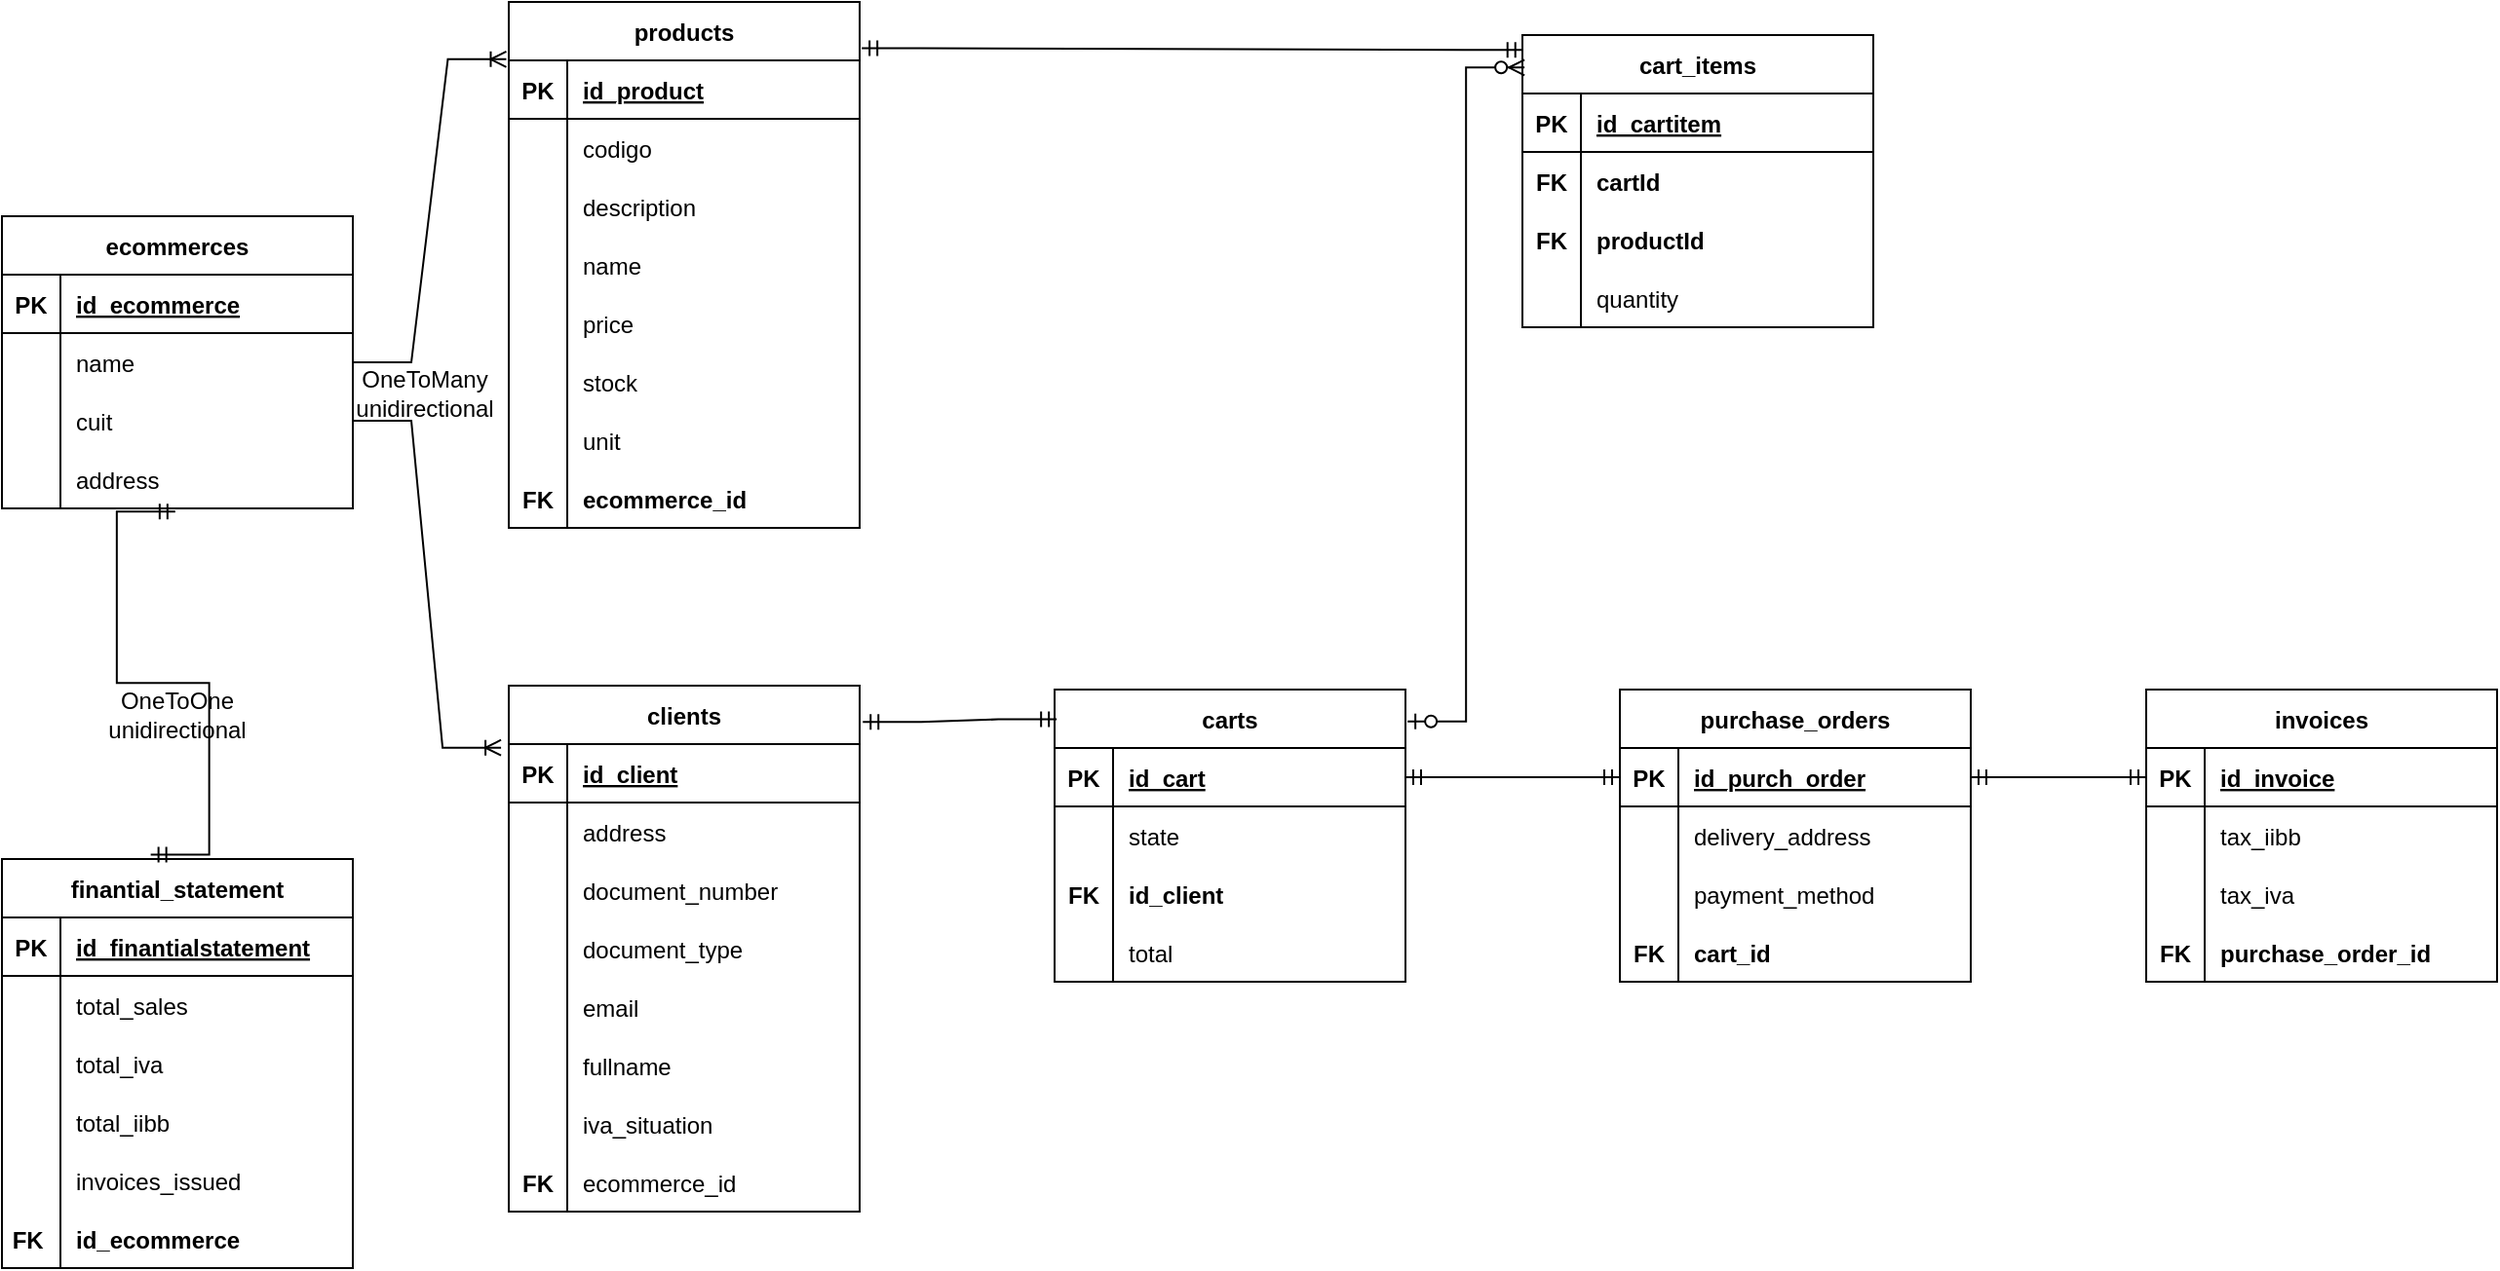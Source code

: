 <mxfile version="20.6.2" type="device"><diagram id="C5RBs43oDa-KdzZeNtuy" name="Page-1"><mxGraphModel dx="1449" dy="741" grid="1" gridSize="10" guides="1" tooltips="1" connect="1" arrows="1" fold="1" page="1" pageScale="1" pageWidth="827" pageHeight="1169" math="0" shadow="0"><root><mxCell id="WIyWlLk6GJQsqaUBKTNV-0"/><mxCell id="WIyWlLk6GJQsqaUBKTNV-1" parent="WIyWlLk6GJQsqaUBKTNV-0"/><mxCell id="dg1LwQKGSQpWpgIX93g--0" value="ecommerces" style="shape=table;startSize=30;container=1;collapsible=1;childLayout=tableLayout;fixedRows=1;rowLines=0;fontStyle=1;align=center;resizeLast=1;" parent="WIyWlLk6GJQsqaUBKTNV-1" vertex="1"><mxGeometry x="10" y="160" width="180" height="150" as="geometry"/></mxCell><mxCell id="dg1LwQKGSQpWpgIX93g--1" value="" style="shape=tableRow;horizontal=0;startSize=0;swimlaneHead=0;swimlaneBody=0;fillColor=none;collapsible=0;dropTarget=0;points=[[0,0.5],[1,0.5]];portConstraint=eastwest;top=0;left=0;right=0;bottom=1;" parent="dg1LwQKGSQpWpgIX93g--0" vertex="1"><mxGeometry y="30" width="180" height="30" as="geometry"/></mxCell><mxCell id="dg1LwQKGSQpWpgIX93g--2" value="PK" style="shape=partialRectangle;connectable=0;fillColor=none;top=0;left=0;bottom=0;right=0;fontStyle=1;overflow=hidden;" parent="dg1LwQKGSQpWpgIX93g--1" vertex="1"><mxGeometry width="30" height="30" as="geometry"><mxRectangle width="30" height="30" as="alternateBounds"/></mxGeometry></mxCell><mxCell id="dg1LwQKGSQpWpgIX93g--3" value="id_ecommerce" style="shape=partialRectangle;connectable=0;fillColor=none;top=0;left=0;bottom=0;right=0;align=left;spacingLeft=6;fontStyle=5;overflow=hidden;" parent="dg1LwQKGSQpWpgIX93g--1" vertex="1"><mxGeometry x="30" width="150" height="30" as="geometry"><mxRectangle width="150" height="30" as="alternateBounds"/></mxGeometry></mxCell><mxCell id="dg1LwQKGSQpWpgIX93g--4" value="" style="shape=tableRow;horizontal=0;startSize=0;swimlaneHead=0;swimlaneBody=0;fillColor=none;collapsible=0;dropTarget=0;points=[[0,0.5],[1,0.5]];portConstraint=eastwest;top=0;left=0;right=0;bottom=0;" parent="dg1LwQKGSQpWpgIX93g--0" vertex="1"><mxGeometry y="60" width="180" height="30" as="geometry"/></mxCell><mxCell id="dg1LwQKGSQpWpgIX93g--5" value="" style="shape=partialRectangle;connectable=0;fillColor=none;top=0;left=0;bottom=0;right=0;editable=1;overflow=hidden;" parent="dg1LwQKGSQpWpgIX93g--4" vertex="1"><mxGeometry width="30" height="30" as="geometry"><mxRectangle width="30" height="30" as="alternateBounds"/></mxGeometry></mxCell><mxCell id="dg1LwQKGSQpWpgIX93g--6" value="name" style="shape=partialRectangle;connectable=0;fillColor=none;top=0;left=0;bottom=0;right=0;align=left;spacingLeft=6;overflow=hidden;" parent="dg1LwQKGSQpWpgIX93g--4" vertex="1"><mxGeometry x="30" width="150" height="30" as="geometry"><mxRectangle width="150" height="30" as="alternateBounds"/></mxGeometry></mxCell><mxCell id="dg1LwQKGSQpWpgIX93g--7" value="" style="shape=tableRow;horizontal=0;startSize=0;swimlaneHead=0;swimlaneBody=0;fillColor=none;collapsible=0;dropTarget=0;points=[[0,0.5],[1,0.5]];portConstraint=eastwest;top=0;left=0;right=0;bottom=0;" parent="dg1LwQKGSQpWpgIX93g--0" vertex="1"><mxGeometry y="90" width="180" height="30" as="geometry"/></mxCell><mxCell id="dg1LwQKGSQpWpgIX93g--8" value="" style="shape=partialRectangle;connectable=0;fillColor=none;top=0;left=0;bottom=0;right=0;editable=1;overflow=hidden;" parent="dg1LwQKGSQpWpgIX93g--7" vertex="1"><mxGeometry width="30" height="30" as="geometry"><mxRectangle width="30" height="30" as="alternateBounds"/></mxGeometry></mxCell><mxCell id="dg1LwQKGSQpWpgIX93g--9" value="cuit" style="shape=partialRectangle;connectable=0;fillColor=none;top=0;left=0;bottom=0;right=0;align=left;spacingLeft=6;overflow=hidden;" parent="dg1LwQKGSQpWpgIX93g--7" vertex="1"><mxGeometry x="30" width="150" height="30" as="geometry"><mxRectangle width="150" height="30" as="alternateBounds"/></mxGeometry></mxCell><mxCell id="dg1LwQKGSQpWpgIX93g--10" value="" style="shape=tableRow;horizontal=0;startSize=0;swimlaneHead=0;swimlaneBody=0;fillColor=none;collapsible=0;dropTarget=0;points=[[0,0.5],[1,0.5]];portConstraint=eastwest;top=0;left=0;right=0;bottom=0;" parent="dg1LwQKGSQpWpgIX93g--0" vertex="1"><mxGeometry y="120" width="180" height="30" as="geometry"/></mxCell><mxCell id="dg1LwQKGSQpWpgIX93g--11" value="" style="shape=partialRectangle;connectable=0;fillColor=none;top=0;left=0;bottom=0;right=0;editable=1;overflow=hidden;" parent="dg1LwQKGSQpWpgIX93g--10" vertex="1"><mxGeometry width="30" height="30" as="geometry"><mxRectangle width="30" height="30" as="alternateBounds"/></mxGeometry></mxCell><mxCell id="dg1LwQKGSQpWpgIX93g--12" value="address" style="shape=partialRectangle;connectable=0;fillColor=none;top=0;left=0;bottom=0;right=0;align=left;spacingLeft=6;overflow=hidden;" parent="dg1LwQKGSQpWpgIX93g--10" vertex="1"><mxGeometry x="30" width="150" height="30" as="geometry"><mxRectangle width="150" height="30" as="alternateBounds"/></mxGeometry></mxCell><mxCell id="dg1LwQKGSQpWpgIX93g--13" value="products" style="shape=table;startSize=30;container=1;collapsible=1;childLayout=tableLayout;fixedRows=1;rowLines=0;fontStyle=1;align=center;resizeLast=1;" parent="WIyWlLk6GJQsqaUBKTNV-1" vertex="1"><mxGeometry x="270" y="50" width="180" height="270" as="geometry"/></mxCell><mxCell id="dg1LwQKGSQpWpgIX93g--14" value="" style="shape=tableRow;horizontal=0;startSize=0;swimlaneHead=0;swimlaneBody=0;fillColor=none;collapsible=0;dropTarget=0;points=[[0,0.5],[1,0.5]];portConstraint=eastwest;top=0;left=0;right=0;bottom=1;" parent="dg1LwQKGSQpWpgIX93g--13" vertex="1"><mxGeometry y="30" width="180" height="30" as="geometry"/></mxCell><mxCell id="dg1LwQKGSQpWpgIX93g--15" value="PK" style="shape=partialRectangle;connectable=0;fillColor=none;top=0;left=0;bottom=0;right=0;fontStyle=1;overflow=hidden;" parent="dg1LwQKGSQpWpgIX93g--14" vertex="1"><mxGeometry width="30" height="30" as="geometry"><mxRectangle width="30" height="30" as="alternateBounds"/></mxGeometry></mxCell><mxCell id="dg1LwQKGSQpWpgIX93g--16" value="id_product" style="shape=partialRectangle;connectable=0;fillColor=none;top=0;left=0;bottom=0;right=0;align=left;spacingLeft=6;fontStyle=5;overflow=hidden;" parent="dg1LwQKGSQpWpgIX93g--14" vertex="1"><mxGeometry x="30" width="150" height="30" as="geometry"><mxRectangle width="150" height="30" as="alternateBounds"/></mxGeometry></mxCell><mxCell id="dg1LwQKGSQpWpgIX93g--17" value="" style="shape=tableRow;horizontal=0;startSize=0;swimlaneHead=0;swimlaneBody=0;fillColor=none;collapsible=0;dropTarget=0;points=[[0,0.5],[1,0.5]];portConstraint=eastwest;top=0;left=0;right=0;bottom=0;" parent="dg1LwQKGSQpWpgIX93g--13" vertex="1"><mxGeometry y="60" width="180" height="30" as="geometry"/></mxCell><mxCell id="dg1LwQKGSQpWpgIX93g--18" value="" style="shape=partialRectangle;connectable=0;fillColor=none;top=0;left=0;bottom=0;right=0;editable=1;overflow=hidden;" parent="dg1LwQKGSQpWpgIX93g--17" vertex="1"><mxGeometry width="30" height="30" as="geometry"><mxRectangle width="30" height="30" as="alternateBounds"/></mxGeometry></mxCell><mxCell id="dg1LwQKGSQpWpgIX93g--19" value="codigo" style="shape=partialRectangle;connectable=0;fillColor=none;top=0;left=0;bottom=0;right=0;align=left;spacingLeft=6;overflow=hidden;" parent="dg1LwQKGSQpWpgIX93g--17" vertex="1"><mxGeometry x="30" width="150" height="30" as="geometry"><mxRectangle width="150" height="30" as="alternateBounds"/></mxGeometry></mxCell><mxCell id="dg1LwQKGSQpWpgIX93g--20" value="" style="shape=tableRow;horizontal=0;startSize=0;swimlaneHead=0;swimlaneBody=0;fillColor=none;collapsible=0;dropTarget=0;points=[[0,0.5],[1,0.5]];portConstraint=eastwest;top=0;left=0;right=0;bottom=0;" parent="dg1LwQKGSQpWpgIX93g--13" vertex="1"><mxGeometry y="90" width="180" height="30" as="geometry"/></mxCell><mxCell id="dg1LwQKGSQpWpgIX93g--21" value="" style="shape=partialRectangle;connectable=0;fillColor=none;top=0;left=0;bottom=0;right=0;editable=1;overflow=hidden;" parent="dg1LwQKGSQpWpgIX93g--20" vertex="1"><mxGeometry width="30" height="30" as="geometry"><mxRectangle width="30" height="30" as="alternateBounds"/></mxGeometry></mxCell><mxCell id="dg1LwQKGSQpWpgIX93g--22" value="description" style="shape=partialRectangle;connectable=0;fillColor=none;top=0;left=0;bottom=0;right=0;align=left;spacingLeft=6;overflow=hidden;" parent="dg1LwQKGSQpWpgIX93g--20" vertex="1"><mxGeometry x="30" width="150" height="30" as="geometry"><mxRectangle width="150" height="30" as="alternateBounds"/></mxGeometry></mxCell><mxCell id="dg1LwQKGSQpWpgIX93g--23" value="" style="shape=tableRow;horizontal=0;startSize=0;swimlaneHead=0;swimlaneBody=0;fillColor=none;collapsible=0;dropTarget=0;points=[[0,0.5],[1,0.5]];portConstraint=eastwest;top=0;left=0;right=0;bottom=0;" parent="dg1LwQKGSQpWpgIX93g--13" vertex="1"><mxGeometry y="120" width="180" height="30" as="geometry"/></mxCell><mxCell id="dg1LwQKGSQpWpgIX93g--24" value="" style="shape=partialRectangle;connectable=0;fillColor=none;top=0;left=0;bottom=0;right=0;editable=1;overflow=hidden;" parent="dg1LwQKGSQpWpgIX93g--23" vertex="1"><mxGeometry width="30" height="30" as="geometry"><mxRectangle width="30" height="30" as="alternateBounds"/></mxGeometry></mxCell><mxCell id="dg1LwQKGSQpWpgIX93g--25" value="name" style="shape=partialRectangle;connectable=0;fillColor=none;top=0;left=0;bottom=0;right=0;align=left;spacingLeft=6;overflow=hidden;" parent="dg1LwQKGSQpWpgIX93g--23" vertex="1"><mxGeometry x="30" width="150" height="30" as="geometry"><mxRectangle width="150" height="30" as="alternateBounds"/></mxGeometry></mxCell><mxCell id="KnSRFt2rl6752zIEKB5E-8" style="shape=tableRow;horizontal=0;startSize=0;swimlaneHead=0;swimlaneBody=0;fillColor=none;collapsible=0;dropTarget=0;points=[[0,0.5],[1,0.5]];portConstraint=eastwest;top=0;left=0;right=0;bottom=0;" parent="dg1LwQKGSQpWpgIX93g--13" vertex="1"><mxGeometry y="150" width="180" height="30" as="geometry"/></mxCell><mxCell id="KnSRFt2rl6752zIEKB5E-9" style="shape=partialRectangle;connectable=0;fillColor=none;top=0;left=0;bottom=0;right=0;editable=1;overflow=hidden;" parent="KnSRFt2rl6752zIEKB5E-8" vertex="1"><mxGeometry width="30" height="30" as="geometry"><mxRectangle width="30" height="30" as="alternateBounds"/></mxGeometry></mxCell><mxCell id="KnSRFt2rl6752zIEKB5E-10" value="price" style="shape=partialRectangle;connectable=0;fillColor=none;top=0;left=0;bottom=0;right=0;align=left;spacingLeft=6;overflow=hidden;" parent="KnSRFt2rl6752zIEKB5E-8" vertex="1"><mxGeometry x="30" width="150" height="30" as="geometry"><mxRectangle width="150" height="30" as="alternateBounds"/></mxGeometry></mxCell><mxCell id="KnSRFt2rl6752zIEKB5E-5" style="shape=tableRow;horizontal=0;startSize=0;swimlaneHead=0;swimlaneBody=0;fillColor=none;collapsible=0;dropTarget=0;points=[[0,0.5],[1,0.5]];portConstraint=eastwest;top=0;left=0;right=0;bottom=0;" parent="dg1LwQKGSQpWpgIX93g--13" vertex="1"><mxGeometry y="180" width="180" height="30" as="geometry"/></mxCell><mxCell id="KnSRFt2rl6752zIEKB5E-6" style="shape=partialRectangle;connectable=0;fillColor=none;top=0;left=0;bottom=0;right=0;editable=1;overflow=hidden;" parent="KnSRFt2rl6752zIEKB5E-5" vertex="1"><mxGeometry width="30" height="30" as="geometry"><mxRectangle width="30" height="30" as="alternateBounds"/></mxGeometry></mxCell><mxCell id="KnSRFt2rl6752zIEKB5E-7" value="stock" style="shape=partialRectangle;connectable=0;fillColor=none;top=0;left=0;bottom=0;right=0;align=left;spacingLeft=6;overflow=hidden;" parent="KnSRFt2rl6752zIEKB5E-5" vertex="1"><mxGeometry x="30" width="150" height="30" as="geometry"><mxRectangle width="150" height="30" as="alternateBounds"/></mxGeometry></mxCell><mxCell id="KnSRFt2rl6752zIEKB5E-2" style="shape=tableRow;horizontal=0;startSize=0;swimlaneHead=0;swimlaneBody=0;fillColor=none;collapsible=0;dropTarget=0;points=[[0,0.5],[1,0.5]];portConstraint=eastwest;top=0;left=0;right=0;bottom=0;" parent="dg1LwQKGSQpWpgIX93g--13" vertex="1"><mxGeometry y="210" width="180" height="30" as="geometry"/></mxCell><mxCell id="KnSRFt2rl6752zIEKB5E-3" style="shape=partialRectangle;connectable=0;fillColor=none;top=0;left=0;bottom=0;right=0;editable=1;overflow=hidden;" parent="KnSRFt2rl6752zIEKB5E-2" vertex="1"><mxGeometry width="30" height="30" as="geometry"><mxRectangle width="30" height="30" as="alternateBounds"/></mxGeometry></mxCell><mxCell id="KnSRFt2rl6752zIEKB5E-4" value="unit" style="shape=partialRectangle;connectable=0;fillColor=none;top=0;left=0;bottom=0;right=0;align=left;spacingLeft=6;overflow=hidden;" parent="KnSRFt2rl6752zIEKB5E-2" vertex="1"><mxGeometry x="30" width="150" height="30" as="geometry"><mxRectangle width="150" height="30" as="alternateBounds"/></mxGeometry></mxCell><mxCell id="KnSRFt2rl6752zIEKB5E-24" style="shape=tableRow;horizontal=0;startSize=0;swimlaneHead=0;swimlaneBody=0;fillColor=none;collapsible=0;dropTarget=0;points=[[0,0.5],[1,0.5]];portConstraint=eastwest;top=0;left=0;right=0;bottom=0;" parent="dg1LwQKGSQpWpgIX93g--13" vertex="1"><mxGeometry y="240" width="180" height="30" as="geometry"/></mxCell><mxCell id="KnSRFt2rl6752zIEKB5E-25" value="FK" style="shape=partialRectangle;connectable=0;fillColor=none;top=0;left=0;bottom=0;right=0;editable=1;overflow=hidden;fontStyle=1" parent="KnSRFt2rl6752zIEKB5E-24" vertex="1"><mxGeometry width="30" height="30" as="geometry"><mxRectangle width="30" height="30" as="alternateBounds"/></mxGeometry></mxCell><mxCell id="KnSRFt2rl6752zIEKB5E-26" value="ecommerce_id" style="shape=partialRectangle;connectable=0;fillColor=none;top=0;left=0;bottom=0;right=0;align=left;spacingLeft=6;overflow=hidden;fontStyle=1" parent="KnSRFt2rl6752zIEKB5E-24" vertex="1"><mxGeometry x="30" width="150" height="30" as="geometry"><mxRectangle width="150" height="30" as="alternateBounds"/></mxGeometry></mxCell><mxCell id="dg1LwQKGSQpWpgIX93g--43" value="clients" style="shape=table;startSize=30;container=1;collapsible=1;childLayout=tableLayout;fixedRows=1;rowLines=0;fontStyle=1;align=center;resizeLast=1;" parent="WIyWlLk6GJQsqaUBKTNV-1" vertex="1"><mxGeometry x="270" y="401" width="180" height="270" as="geometry"/></mxCell><mxCell id="dg1LwQKGSQpWpgIX93g--44" value="" style="shape=tableRow;horizontal=0;startSize=0;swimlaneHead=0;swimlaneBody=0;fillColor=none;collapsible=0;dropTarget=0;points=[[0,0.5],[1,0.5]];portConstraint=eastwest;top=0;left=0;right=0;bottom=1;" parent="dg1LwQKGSQpWpgIX93g--43" vertex="1"><mxGeometry y="30" width="180" height="30" as="geometry"/></mxCell><mxCell id="dg1LwQKGSQpWpgIX93g--45" value="PK" style="shape=partialRectangle;connectable=0;fillColor=none;top=0;left=0;bottom=0;right=0;fontStyle=1;overflow=hidden;" parent="dg1LwQKGSQpWpgIX93g--44" vertex="1"><mxGeometry width="30" height="30" as="geometry"><mxRectangle width="30" height="30" as="alternateBounds"/></mxGeometry></mxCell><mxCell id="dg1LwQKGSQpWpgIX93g--46" value="id_client" style="shape=partialRectangle;connectable=0;fillColor=none;top=0;left=0;bottom=0;right=0;align=left;spacingLeft=6;fontStyle=5;overflow=hidden;" parent="dg1LwQKGSQpWpgIX93g--44" vertex="1"><mxGeometry x="30" width="150" height="30" as="geometry"><mxRectangle width="150" height="30" as="alternateBounds"/></mxGeometry></mxCell><mxCell id="dg1LwQKGSQpWpgIX93g--47" value="" style="shape=tableRow;horizontal=0;startSize=0;swimlaneHead=0;swimlaneBody=0;fillColor=none;collapsible=0;dropTarget=0;points=[[0,0.5],[1,0.5]];portConstraint=eastwest;top=0;left=0;right=0;bottom=0;" parent="dg1LwQKGSQpWpgIX93g--43" vertex="1"><mxGeometry y="60" width="180" height="30" as="geometry"/></mxCell><mxCell id="dg1LwQKGSQpWpgIX93g--48" value="" style="shape=partialRectangle;connectable=0;fillColor=none;top=0;left=0;bottom=0;right=0;editable=1;overflow=hidden;" parent="dg1LwQKGSQpWpgIX93g--47" vertex="1"><mxGeometry width="30" height="30" as="geometry"><mxRectangle width="30" height="30" as="alternateBounds"/></mxGeometry></mxCell><mxCell id="dg1LwQKGSQpWpgIX93g--49" value="address" style="shape=partialRectangle;connectable=0;fillColor=none;top=0;left=0;bottom=0;right=0;align=left;spacingLeft=6;overflow=hidden;" parent="dg1LwQKGSQpWpgIX93g--47" vertex="1"><mxGeometry x="30" width="150" height="30" as="geometry"><mxRectangle width="150" height="30" as="alternateBounds"/></mxGeometry></mxCell><mxCell id="dg1LwQKGSQpWpgIX93g--50" value="" style="shape=tableRow;horizontal=0;startSize=0;swimlaneHead=0;swimlaneBody=0;fillColor=none;collapsible=0;dropTarget=0;points=[[0,0.5],[1,0.5]];portConstraint=eastwest;top=0;left=0;right=0;bottom=0;" parent="dg1LwQKGSQpWpgIX93g--43" vertex="1"><mxGeometry y="90" width="180" height="30" as="geometry"/></mxCell><mxCell id="dg1LwQKGSQpWpgIX93g--51" value="" style="shape=partialRectangle;connectable=0;fillColor=none;top=0;left=0;bottom=0;right=0;editable=1;overflow=hidden;" parent="dg1LwQKGSQpWpgIX93g--50" vertex="1"><mxGeometry width="30" height="30" as="geometry"><mxRectangle width="30" height="30" as="alternateBounds"/></mxGeometry></mxCell><mxCell id="dg1LwQKGSQpWpgIX93g--52" value="document_number" style="shape=partialRectangle;connectable=0;fillColor=none;top=0;left=0;bottom=0;right=0;align=left;spacingLeft=6;overflow=hidden;" parent="dg1LwQKGSQpWpgIX93g--50" vertex="1"><mxGeometry x="30" width="150" height="30" as="geometry"><mxRectangle width="150" height="30" as="alternateBounds"/></mxGeometry></mxCell><mxCell id="dg1LwQKGSQpWpgIX93g--53" value="" style="shape=tableRow;horizontal=0;startSize=0;swimlaneHead=0;swimlaneBody=0;fillColor=none;collapsible=0;dropTarget=0;points=[[0,0.5],[1,0.5]];portConstraint=eastwest;top=0;left=0;right=0;bottom=0;" parent="dg1LwQKGSQpWpgIX93g--43" vertex="1"><mxGeometry y="120" width="180" height="30" as="geometry"/></mxCell><mxCell id="dg1LwQKGSQpWpgIX93g--54" value="" style="shape=partialRectangle;connectable=0;fillColor=none;top=0;left=0;bottom=0;right=0;editable=1;overflow=hidden;" parent="dg1LwQKGSQpWpgIX93g--53" vertex="1"><mxGeometry width="30" height="30" as="geometry"><mxRectangle width="30" height="30" as="alternateBounds"/></mxGeometry></mxCell><mxCell id="dg1LwQKGSQpWpgIX93g--55" value="document_type" style="shape=partialRectangle;connectable=0;fillColor=none;top=0;left=0;bottom=0;right=0;align=left;spacingLeft=6;overflow=hidden;" parent="dg1LwQKGSQpWpgIX93g--53" vertex="1"><mxGeometry x="30" width="150" height="30" as="geometry"><mxRectangle width="150" height="30" as="alternateBounds"/></mxGeometry></mxCell><mxCell id="KnSRFt2rl6752zIEKB5E-17" style="shape=tableRow;horizontal=0;startSize=0;swimlaneHead=0;swimlaneBody=0;fillColor=none;collapsible=0;dropTarget=0;points=[[0,0.5],[1,0.5]];portConstraint=eastwest;top=0;left=0;right=0;bottom=0;" parent="dg1LwQKGSQpWpgIX93g--43" vertex="1"><mxGeometry y="150" width="180" height="30" as="geometry"/></mxCell><mxCell id="KnSRFt2rl6752zIEKB5E-18" style="shape=partialRectangle;connectable=0;fillColor=none;top=0;left=0;bottom=0;right=0;editable=1;overflow=hidden;" parent="KnSRFt2rl6752zIEKB5E-17" vertex="1"><mxGeometry width="30" height="30" as="geometry"><mxRectangle width="30" height="30" as="alternateBounds"/></mxGeometry></mxCell><mxCell id="KnSRFt2rl6752zIEKB5E-19" value="email" style="shape=partialRectangle;connectable=0;fillColor=none;top=0;left=0;bottom=0;right=0;align=left;spacingLeft=6;overflow=hidden;" parent="KnSRFt2rl6752zIEKB5E-17" vertex="1"><mxGeometry x="30" width="150" height="30" as="geometry"><mxRectangle width="150" height="30" as="alternateBounds"/></mxGeometry></mxCell><mxCell id="KnSRFt2rl6752zIEKB5E-14" style="shape=tableRow;horizontal=0;startSize=0;swimlaneHead=0;swimlaneBody=0;fillColor=none;collapsible=0;dropTarget=0;points=[[0,0.5],[1,0.5]];portConstraint=eastwest;top=0;left=0;right=0;bottom=0;" parent="dg1LwQKGSQpWpgIX93g--43" vertex="1"><mxGeometry y="180" width="180" height="30" as="geometry"/></mxCell><mxCell id="KnSRFt2rl6752zIEKB5E-15" style="shape=partialRectangle;connectable=0;fillColor=none;top=0;left=0;bottom=0;right=0;editable=1;overflow=hidden;" parent="KnSRFt2rl6752zIEKB5E-14" vertex="1"><mxGeometry width="30" height="30" as="geometry"><mxRectangle width="30" height="30" as="alternateBounds"/></mxGeometry></mxCell><mxCell id="KnSRFt2rl6752zIEKB5E-16" value="fullname" style="shape=partialRectangle;connectable=0;fillColor=none;top=0;left=0;bottom=0;right=0;align=left;spacingLeft=6;overflow=hidden;" parent="KnSRFt2rl6752zIEKB5E-14" vertex="1"><mxGeometry x="30" width="150" height="30" as="geometry"><mxRectangle width="150" height="30" as="alternateBounds"/></mxGeometry></mxCell><mxCell id="KnSRFt2rl6752zIEKB5E-11" style="shape=tableRow;horizontal=0;startSize=0;swimlaneHead=0;swimlaneBody=0;fillColor=none;collapsible=0;dropTarget=0;points=[[0,0.5],[1,0.5]];portConstraint=eastwest;top=0;left=0;right=0;bottom=0;" parent="dg1LwQKGSQpWpgIX93g--43" vertex="1"><mxGeometry y="210" width="180" height="30" as="geometry"/></mxCell><mxCell id="KnSRFt2rl6752zIEKB5E-12" style="shape=partialRectangle;connectable=0;fillColor=none;top=0;left=0;bottom=0;right=0;editable=1;overflow=hidden;" parent="KnSRFt2rl6752zIEKB5E-11" vertex="1"><mxGeometry width="30" height="30" as="geometry"><mxRectangle width="30" height="30" as="alternateBounds"/></mxGeometry></mxCell><mxCell id="KnSRFt2rl6752zIEKB5E-13" value="iva_situation" style="shape=partialRectangle;connectable=0;fillColor=none;top=0;left=0;bottom=0;right=0;align=left;spacingLeft=6;overflow=hidden;" parent="KnSRFt2rl6752zIEKB5E-11" vertex="1"><mxGeometry x="30" width="150" height="30" as="geometry"><mxRectangle width="150" height="30" as="alternateBounds"/></mxGeometry></mxCell><mxCell id="KnSRFt2rl6752zIEKB5E-27" style="shape=tableRow;horizontal=0;startSize=0;swimlaneHead=0;swimlaneBody=0;fillColor=none;collapsible=0;dropTarget=0;points=[[0,0.5],[1,0.5]];portConstraint=eastwest;top=0;left=0;right=0;bottom=0;" parent="dg1LwQKGSQpWpgIX93g--43" vertex="1"><mxGeometry y="240" width="180" height="30" as="geometry"/></mxCell><mxCell id="KnSRFt2rl6752zIEKB5E-28" value="FK" style="shape=partialRectangle;connectable=0;fillColor=none;top=0;left=0;bottom=0;right=0;editable=1;overflow=hidden;fontStyle=1" parent="KnSRFt2rl6752zIEKB5E-27" vertex="1"><mxGeometry width="30" height="30" as="geometry"><mxRectangle width="30" height="30" as="alternateBounds"/></mxGeometry></mxCell><mxCell id="KnSRFt2rl6752zIEKB5E-29" value="ecommerce_id" style="shape=partialRectangle;connectable=0;fillColor=none;top=0;left=0;bottom=0;right=0;align=left;spacingLeft=6;overflow=hidden;" parent="KnSRFt2rl6752zIEKB5E-27" vertex="1"><mxGeometry x="30" width="150" height="30" as="geometry"><mxRectangle width="150" height="30" as="alternateBounds"/></mxGeometry></mxCell><mxCell id="dg1LwQKGSQpWpgIX93g--70" value="" style="edgeStyle=entityRelationEdgeStyle;fontSize=12;html=1;endArrow=ERoneToMany;rounded=0;exitX=1;exitY=0.5;exitDx=0;exitDy=0;entryX=-0.007;entryY=0.109;entryDx=0;entryDy=0;entryPerimeter=0;" parent="WIyWlLk6GJQsqaUBKTNV-1" source="dg1LwQKGSQpWpgIX93g--4" target="dg1LwQKGSQpWpgIX93g--13" edge="1"><mxGeometry width="100" height="100" relative="1" as="geometry"><mxPoint x="260" y="410" as="sourcePoint"/><mxPoint x="360" y="310" as="targetPoint"/></mxGeometry></mxCell><mxCell id="dg1LwQKGSQpWpgIX93g--71" value="" style="edgeStyle=entityRelationEdgeStyle;fontSize=12;html=1;endArrow=ERoneToMany;rounded=0;exitX=1;exitY=0.5;exitDx=0;exitDy=0;entryX=-0.022;entryY=0.118;entryDx=0;entryDy=0;entryPerimeter=0;" parent="WIyWlLk6GJQsqaUBKTNV-1" source="dg1LwQKGSQpWpgIX93g--7" target="dg1LwQKGSQpWpgIX93g--43" edge="1"><mxGeometry width="100" height="100" relative="1" as="geometry"><mxPoint x="260" y="410" as="sourcePoint"/><mxPoint x="360" y="310" as="targetPoint"/></mxGeometry></mxCell><mxCell id="dg1LwQKGSQpWpgIX93g--111" style="rounded=0;orthogonalLoop=1;jettySize=auto;html=1;exitX=0.5;exitY=0;exitDx=0;exitDy=0;entryX=0.494;entryY=1.033;entryDx=0;entryDy=0;entryPerimeter=0;strokeColor=default;" parent="WIyWlLk6GJQsqaUBKTNV-1" source="dg1LwQKGSQpWpgIX93g--89" edge="1"><mxGeometry relative="1" as="geometry"/></mxCell><mxCell id="dg1LwQKGSQpWpgIX93g--89" value="finantial_statement" style="shape=table;startSize=30;container=1;collapsible=1;childLayout=tableLayout;fixedRows=1;rowLines=0;fontStyle=1;align=center;resizeLast=1;" parent="WIyWlLk6GJQsqaUBKTNV-1" vertex="1"><mxGeometry x="10" y="490" width="180" height="210" as="geometry"/></mxCell><mxCell id="dg1LwQKGSQpWpgIX93g--90" value="" style="shape=tableRow;horizontal=0;startSize=0;swimlaneHead=0;swimlaneBody=0;fillColor=none;collapsible=0;dropTarget=0;points=[[0,0.5],[1,0.5]];portConstraint=eastwest;top=0;left=0;right=0;bottom=1;" parent="dg1LwQKGSQpWpgIX93g--89" vertex="1"><mxGeometry y="30" width="180" height="30" as="geometry"/></mxCell><mxCell id="dg1LwQKGSQpWpgIX93g--91" value="PK" style="shape=partialRectangle;connectable=0;fillColor=none;top=0;left=0;bottom=0;right=0;fontStyle=1;overflow=hidden;" parent="dg1LwQKGSQpWpgIX93g--90" vertex="1"><mxGeometry width="30" height="30" as="geometry"><mxRectangle width="30" height="30" as="alternateBounds"/></mxGeometry></mxCell><mxCell id="dg1LwQKGSQpWpgIX93g--92" value="id_finantialstatement" style="shape=partialRectangle;connectable=0;fillColor=none;top=0;left=0;bottom=0;right=0;align=left;spacingLeft=6;fontStyle=5;overflow=hidden;" parent="dg1LwQKGSQpWpgIX93g--90" vertex="1"><mxGeometry x="30" width="150" height="30" as="geometry"><mxRectangle width="150" height="30" as="alternateBounds"/></mxGeometry></mxCell><mxCell id="dg1LwQKGSQpWpgIX93g--93" value="" style="shape=tableRow;horizontal=0;startSize=0;swimlaneHead=0;swimlaneBody=0;fillColor=none;collapsible=0;dropTarget=0;points=[[0,0.5],[1,0.5]];portConstraint=eastwest;top=0;left=0;right=0;bottom=0;" parent="dg1LwQKGSQpWpgIX93g--89" vertex="1"><mxGeometry y="60" width="180" height="30" as="geometry"/></mxCell><mxCell id="dg1LwQKGSQpWpgIX93g--94" value="" style="shape=partialRectangle;connectable=0;fillColor=none;top=0;left=0;bottom=0;right=0;editable=1;overflow=hidden;" parent="dg1LwQKGSQpWpgIX93g--93" vertex="1"><mxGeometry width="30" height="30" as="geometry"><mxRectangle width="30" height="30" as="alternateBounds"/></mxGeometry></mxCell><mxCell id="dg1LwQKGSQpWpgIX93g--95" value="total_sales" style="shape=partialRectangle;connectable=0;fillColor=none;top=0;left=0;bottom=0;right=0;align=left;spacingLeft=6;overflow=hidden;" parent="dg1LwQKGSQpWpgIX93g--93" vertex="1"><mxGeometry x="30" width="150" height="30" as="geometry"><mxRectangle width="150" height="30" as="alternateBounds"/></mxGeometry></mxCell><mxCell id="dg1LwQKGSQpWpgIX93g--96" value="" style="shape=tableRow;horizontal=0;startSize=0;swimlaneHead=0;swimlaneBody=0;fillColor=none;collapsible=0;dropTarget=0;points=[[0,0.5],[1,0.5]];portConstraint=eastwest;top=0;left=0;right=0;bottom=0;" parent="dg1LwQKGSQpWpgIX93g--89" vertex="1"><mxGeometry y="90" width="180" height="30" as="geometry"/></mxCell><mxCell id="dg1LwQKGSQpWpgIX93g--97" value="" style="shape=partialRectangle;connectable=0;fillColor=none;top=0;left=0;bottom=0;right=0;editable=1;overflow=hidden;" parent="dg1LwQKGSQpWpgIX93g--96" vertex="1"><mxGeometry width="30" height="30" as="geometry"><mxRectangle width="30" height="30" as="alternateBounds"/></mxGeometry></mxCell><mxCell id="dg1LwQKGSQpWpgIX93g--98" value="total_iva" style="shape=partialRectangle;connectable=0;fillColor=none;top=0;left=0;bottom=0;right=0;align=left;spacingLeft=6;overflow=hidden;" parent="dg1LwQKGSQpWpgIX93g--96" vertex="1"><mxGeometry x="30" width="150" height="30" as="geometry"><mxRectangle width="150" height="30" as="alternateBounds"/></mxGeometry></mxCell><mxCell id="dg1LwQKGSQpWpgIX93g--99" value="" style="shape=tableRow;horizontal=0;startSize=0;swimlaneHead=0;swimlaneBody=0;fillColor=none;collapsible=0;dropTarget=0;points=[[0,0.5],[1,0.5]];portConstraint=eastwest;top=0;left=0;right=0;bottom=0;" parent="dg1LwQKGSQpWpgIX93g--89" vertex="1"><mxGeometry y="120" width="180" height="30" as="geometry"/></mxCell><mxCell id="dg1LwQKGSQpWpgIX93g--100" value="" style="shape=partialRectangle;connectable=0;fillColor=none;top=0;left=0;bottom=0;right=0;editable=1;overflow=hidden;" parent="dg1LwQKGSQpWpgIX93g--99" vertex="1"><mxGeometry width="30" height="30" as="geometry"><mxRectangle width="30" height="30" as="alternateBounds"/></mxGeometry></mxCell><mxCell id="dg1LwQKGSQpWpgIX93g--101" value="total_iibb" style="shape=partialRectangle;connectable=0;fillColor=none;top=0;left=0;bottom=0;right=0;align=left;spacingLeft=6;overflow=hidden;" parent="dg1LwQKGSQpWpgIX93g--99" vertex="1"><mxGeometry x="30" width="150" height="30" as="geometry"><mxRectangle width="150" height="30" as="alternateBounds"/></mxGeometry></mxCell><mxCell id="dg1LwQKGSQpWpgIX93g--106" style="shape=tableRow;horizontal=0;startSize=0;swimlaneHead=0;swimlaneBody=0;fillColor=none;collapsible=0;dropTarget=0;points=[[0,0.5],[1,0.5]];portConstraint=eastwest;top=0;left=0;right=0;bottom=0;" parent="dg1LwQKGSQpWpgIX93g--89" vertex="1"><mxGeometry y="150" width="180" height="30" as="geometry"/></mxCell><mxCell id="dg1LwQKGSQpWpgIX93g--107" style="shape=partialRectangle;connectable=0;fillColor=none;top=0;left=0;bottom=0;right=0;editable=1;overflow=hidden;" parent="dg1LwQKGSQpWpgIX93g--106" vertex="1"><mxGeometry width="30" height="30" as="geometry"><mxRectangle width="30" height="30" as="alternateBounds"/></mxGeometry></mxCell><mxCell id="dg1LwQKGSQpWpgIX93g--108" value="invoices_issued" style="shape=partialRectangle;connectable=0;fillColor=none;top=0;left=0;bottom=0;right=0;align=left;spacingLeft=6;overflow=hidden;" parent="dg1LwQKGSQpWpgIX93g--106" vertex="1"><mxGeometry x="30" width="150" height="30" as="geometry"><mxRectangle width="150" height="30" as="alternateBounds"/></mxGeometry></mxCell><mxCell id="dg1LwQKGSQpWpgIX93g--103" style="shape=tableRow;horizontal=0;startSize=0;swimlaneHead=0;swimlaneBody=0;fillColor=none;collapsible=0;dropTarget=0;points=[[0,0.5],[1,0.5]];portConstraint=eastwest;top=0;left=0;right=0;bottom=0;" parent="dg1LwQKGSQpWpgIX93g--89" vertex="1"><mxGeometry y="180" width="180" height="30" as="geometry"/></mxCell><mxCell id="dg1LwQKGSQpWpgIX93g--104" value="FK " style="shape=partialRectangle;connectable=0;fillColor=none;top=0;left=0;bottom=0;right=0;editable=1;overflow=hidden;fontStyle=1" parent="dg1LwQKGSQpWpgIX93g--103" vertex="1"><mxGeometry width="30" height="30" as="geometry"><mxRectangle width="30" height="30" as="alternateBounds"/></mxGeometry></mxCell><mxCell id="dg1LwQKGSQpWpgIX93g--105" value="id_ecommerce" style="shape=partialRectangle;connectable=0;fillColor=none;top=0;left=0;bottom=0;right=0;align=left;spacingLeft=6;overflow=hidden;fontStyle=1" parent="dg1LwQKGSQpWpgIX93g--103" vertex="1"><mxGeometry x="30" width="150" height="30" as="geometry"><mxRectangle width="150" height="30" as="alternateBounds"/></mxGeometry></mxCell><mxCell id="dg1LwQKGSQpWpgIX93g--133" value="carts" style="shape=table;startSize=30;container=1;collapsible=1;childLayout=tableLayout;fixedRows=1;rowLines=0;fontStyle=1;align=center;resizeLast=1;" parent="WIyWlLk6GJQsqaUBKTNV-1" vertex="1"><mxGeometry x="550" y="403" width="180" height="150" as="geometry"/></mxCell><mxCell id="dg1LwQKGSQpWpgIX93g--134" value="" style="shape=tableRow;horizontal=0;startSize=0;swimlaneHead=0;swimlaneBody=0;fillColor=none;collapsible=0;dropTarget=0;points=[[0,0.5],[1,0.5]];portConstraint=eastwest;top=0;left=0;right=0;bottom=1;" parent="dg1LwQKGSQpWpgIX93g--133" vertex="1"><mxGeometry y="30" width="180" height="30" as="geometry"/></mxCell><mxCell id="dg1LwQKGSQpWpgIX93g--135" value="PK" style="shape=partialRectangle;connectable=0;fillColor=none;top=0;left=0;bottom=0;right=0;fontStyle=1;overflow=hidden;" parent="dg1LwQKGSQpWpgIX93g--134" vertex="1"><mxGeometry width="30" height="30" as="geometry"><mxRectangle width="30" height="30" as="alternateBounds"/></mxGeometry></mxCell><mxCell id="dg1LwQKGSQpWpgIX93g--136" value="id_cart" style="shape=partialRectangle;connectable=0;fillColor=none;top=0;left=0;bottom=0;right=0;align=left;spacingLeft=6;fontStyle=5;overflow=hidden;" parent="dg1LwQKGSQpWpgIX93g--134" vertex="1"><mxGeometry x="30" width="150" height="30" as="geometry"><mxRectangle width="150" height="30" as="alternateBounds"/></mxGeometry></mxCell><mxCell id="dg1LwQKGSQpWpgIX93g--137" value="" style="shape=tableRow;horizontal=0;startSize=0;swimlaneHead=0;swimlaneBody=0;fillColor=none;collapsible=0;dropTarget=0;points=[[0,0.5],[1,0.5]];portConstraint=eastwest;top=0;left=0;right=0;bottom=0;" parent="dg1LwQKGSQpWpgIX93g--133" vertex="1"><mxGeometry y="60" width="180" height="30" as="geometry"/></mxCell><mxCell id="dg1LwQKGSQpWpgIX93g--138" value="" style="shape=partialRectangle;connectable=0;fillColor=none;top=0;left=0;bottom=0;right=0;editable=1;overflow=hidden;" parent="dg1LwQKGSQpWpgIX93g--137" vertex="1"><mxGeometry width="30" height="30" as="geometry"><mxRectangle width="30" height="30" as="alternateBounds"/></mxGeometry></mxCell><mxCell id="dg1LwQKGSQpWpgIX93g--139" value="state" style="shape=partialRectangle;connectable=0;fillColor=none;top=0;left=0;bottom=0;right=0;align=left;spacingLeft=6;overflow=hidden;" parent="dg1LwQKGSQpWpgIX93g--137" vertex="1"><mxGeometry x="30" width="150" height="30" as="geometry"><mxRectangle width="150" height="30" as="alternateBounds"/></mxGeometry></mxCell><mxCell id="dg1LwQKGSQpWpgIX93g--140" value="" style="shape=tableRow;horizontal=0;startSize=0;swimlaneHead=0;swimlaneBody=0;fillColor=none;collapsible=0;dropTarget=0;points=[[0,0.5],[1,0.5]];portConstraint=eastwest;top=0;left=0;right=0;bottom=0;" parent="dg1LwQKGSQpWpgIX93g--133" vertex="1"><mxGeometry y="90" width="180" height="30" as="geometry"/></mxCell><mxCell id="dg1LwQKGSQpWpgIX93g--141" value="FK" style="shape=partialRectangle;connectable=0;fillColor=none;top=0;left=0;bottom=0;right=0;editable=1;overflow=hidden;fontStyle=1" parent="dg1LwQKGSQpWpgIX93g--140" vertex="1"><mxGeometry width="30" height="30" as="geometry"><mxRectangle width="30" height="30" as="alternateBounds"/></mxGeometry></mxCell><mxCell id="dg1LwQKGSQpWpgIX93g--142" value="id_client" style="shape=partialRectangle;connectable=0;fillColor=none;top=0;left=0;bottom=0;right=0;align=left;spacingLeft=6;overflow=hidden;fontStyle=1" parent="dg1LwQKGSQpWpgIX93g--140" vertex="1"><mxGeometry x="30" width="150" height="30" as="geometry"><mxRectangle width="150" height="30" as="alternateBounds"/></mxGeometry></mxCell><mxCell id="dg1LwQKGSQpWpgIX93g--143" value="" style="shape=tableRow;horizontal=0;startSize=0;swimlaneHead=0;swimlaneBody=0;fillColor=none;collapsible=0;dropTarget=0;points=[[0,0.5],[1,0.5]];portConstraint=eastwest;top=0;left=0;right=0;bottom=0;" parent="dg1LwQKGSQpWpgIX93g--133" vertex="1"><mxGeometry y="120" width="180" height="30" as="geometry"/></mxCell><mxCell id="dg1LwQKGSQpWpgIX93g--144" value="" style="shape=partialRectangle;connectable=0;fillColor=none;top=0;left=0;bottom=0;right=0;editable=1;overflow=hidden;" parent="dg1LwQKGSQpWpgIX93g--143" vertex="1"><mxGeometry width="30" height="30" as="geometry"><mxRectangle width="30" height="30" as="alternateBounds"/></mxGeometry></mxCell><mxCell id="dg1LwQKGSQpWpgIX93g--145" value="total" style="shape=partialRectangle;connectable=0;fillColor=none;top=0;left=0;bottom=0;right=0;align=left;spacingLeft=6;overflow=hidden;" parent="dg1LwQKGSQpWpgIX93g--143" vertex="1"><mxGeometry x="30" width="150" height="30" as="geometry"><mxRectangle width="150" height="30" as="alternateBounds"/></mxGeometry></mxCell><mxCell id="dg1LwQKGSQpWpgIX93g--146" value="cart_items" style="shape=table;startSize=30;container=1;collapsible=1;childLayout=tableLayout;fixedRows=1;rowLines=0;fontStyle=1;align=center;resizeLast=1;" parent="WIyWlLk6GJQsqaUBKTNV-1" vertex="1"><mxGeometry x="790" y="67" width="180" height="150" as="geometry"/></mxCell><mxCell id="dg1LwQKGSQpWpgIX93g--147" value="" style="shape=tableRow;horizontal=0;startSize=0;swimlaneHead=0;swimlaneBody=0;fillColor=none;collapsible=0;dropTarget=0;points=[[0,0.5],[1,0.5]];portConstraint=eastwest;top=0;left=0;right=0;bottom=1;" parent="dg1LwQKGSQpWpgIX93g--146" vertex="1"><mxGeometry y="30" width="180" height="30" as="geometry"/></mxCell><mxCell id="dg1LwQKGSQpWpgIX93g--148" value="PK" style="shape=partialRectangle;connectable=0;fillColor=none;top=0;left=0;bottom=0;right=0;fontStyle=1;overflow=hidden;" parent="dg1LwQKGSQpWpgIX93g--147" vertex="1"><mxGeometry width="30" height="30" as="geometry"><mxRectangle width="30" height="30" as="alternateBounds"/></mxGeometry></mxCell><mxCell id="dg1LwQKGSQpWpgIX93g--149" value="id_cartitem" style="shape=partialRectangle;connectable=0;fillColor=none;top=0;left=0;bottom=0;right=0;align=left;spacingLeft=6;fontStyle=5;overflow=hidden;" parent="dg1LwQKGSQpWpgIX93g--147" vertex="1"><mxGeometry x="30" width="150" height="30" as="geometry"><mxRectangle width="150" height="30" as="alternateBounds"/></mxGeometry></mxCell><mxCell id="dg1LwQKGSQpWpgIX93g--150" value="" style="shape=tableRow;horizontal=0;startSize=0;swimlaneHead=0;swimlaneBody=0;fillColor=none;collapsible=0;dropTarget=0;points=[[0,0.5],[1,0.5]];portConstraint=eastwest;top=0;left=0;right=0;bottom=0;" parent="dg1LwQKGSQpWpgIX93g--146" vertex="1"><mxGeometry y="60" width="180" height="30" as="geometry"/></mxCell><mxCell id="dg1LwQKGSQpWpgIX93g--151" value="FK" style="shape=partialRectangle;connectable=0;fillColor=none;top=0;left=0;bottom=0;right=0;editable=1;overflow=hidden;fontStyle=1" parent="dg1LwQKGSQpWpgIX93g--150" vertex="1"><mxGeometry width="30" height="30" as="geometry"><mxRectangle width="30" height="30" as="alternateBounds"/></mxGeometry></mxCell><mxCell id="dg1LwQKGSQpWpgIX93g--152" value="cartId" style="shape=partialRectangle;connectable=0;fillColor=none;top=0;left=0;bottom=0;right=0;align=left;spacingLeft=6;overflow=hidden;fontStyle=1" parent="dg1LwQKGSQpWpgIX93g--150" vertex="1"><mxGeometry x="30" width="150" height="30" as="geometry"><mxRectangle width="150" height="30" as="alternateBounds"/></mxGeometry></mxCell><mxCell id="dg1LwQKGSQpWpgIX93g--153" value="" style="shape=tableRow;horizontal=0;startSize=0;swimlaneHead=0;swimlaneBody=0;fillColor=none;collapsible=0;dropTarget=0;points=[[0,0.5],[1,0.5]];portConstraint=eastwest;top=0;left=0;right=0;bottom=0;" parent="dg1LwQKGSQpWpgIX93g--146" vertex="1"><mxGeometry y="90" width="180" height="30" as="geometry"/></mxCell><mxCell id="dg1LwQKGSQpWpgIX93g--154" value="FK" style="shape=partialRectangle;connectable=0;fillColor=none;top=0;left=0;bottom=0;right=0;editable=1;overflow=hidden;fontStyle=1" parent="dg1LwQKGSQpWpgIX93g--153" vertex="1"><mxGeometry width="30" height="30" as="geometry"><mxRectangle width="30" height="30" as="alternateBounds"/></mxGeometry></mxCell><mxCell id="dg1LwQKGSQpWpgIX93g--155" value="productId" style="shape=partialRectangle;connectable=0;fillColor=none;top=0;left=0;bottom=0;right=0;align=left;spacingLeft=6;overflow=hidden;fontStyle=1" parent="dg1LwQKGSQpWpgIX93g--153" vertex="1"><mxGeometry x="30" width="150" height="30" as="geometry"><mxRectangle width="150" height="30" as="alternateBounds"/></mxGeometry></mxCell><mxCell id="dg1LwQKGSQpWpgIX93g--156" value="" style="shape=tableRow;horizontal=0;startSize=0;swimlaneHead=0;swimlaneBody=0;fillColor=none;collapsible=0;dropTarget=0;points=[[0,0.5],[1,0.5]];portConstraint=eastwest;top=0;left=0;right=0;bottom=0;" parent="dg1LwQKGSQpWpgIX93g--146" vertex="1"><mxGeometry y="120" width="180" height="30" as="geometry"/></mxCell><mxCell id="dg1LwQKGSQpWpgIX93g--157" value="" style="shape=partialRectangle;connectable=0;fillColor=none;top=0;left=0;bottom=0;right=0;editable=1;overflow=hidden;" parent="dg1LwQKGSQpWpgIX93g--156" vertex="1"><mxGeometry width="30" height="30" as="geometry"><mxRectangle width="30" height="30" as="alternateBounds"/></mxGeometry></mxCell><mxCell id="dg1LwQKGSQpWpgIX93g--158" value="quantity" style="shape=partialRectangle;connectable=0;fillColor=none;top=0;left=0;bottom=0;right=0;align=left;spacingLeft=6;overflow=hidden;" parent="dg1LwQKGSQpWpgIX93g--156" vertex="1"><mxGeometry x="30" width="150" height="30" as="geometry"><mxRectangle width="150" height="30" as="alternateBounds"/></mxGeometry></mxCell><mxCell id="dg1LwQKGSQpWpgIX93g--159" value="purchase_orders" style="shape=table;startSize=30;container=1;collapsible=1;childLayout=tableLayout;fixedRows=1;rowLines=0;fontStyle=1;align=center;resizeLast=1;" parent="WIyWlLk6GJQsqaUBKTNV-1" vertex="1"><mxGeometry x="840" y="403" width="180" height="150" as="geometry"/></mxCell><mxCell id="dg1LwQKGSQpWpgIX93g--160" value="" style="shape=tableRow;horizontal=0;startSize=0;swimlaneHead=0;swimlaneBody=0;fillColor=none;collapsible=0;dropTarget=0;points=[[0,0.5],[1,0.5]];portConstraint=eastwest;top=0;left=0;right=0;bottom=1;" parent="dg1LwQKGSQpWpgIX93g--159" vertex="1"><mxGeometry y="30" width="180" height="30" as="geometry"/></mxCell><mxCell id="dg1LwQKGSQpWpgIX93g--161" value="PK" style="shape=partialRectangle;connectable=0;fillColor=none;top=0;left=0;bottom=0;right=0;fontStyle=1;overflow=hidden;" parent="dg1LwQKGSQpWpgIX93g--160" vertex="1"><mxGeometry width="30" height="30" as="geometry"><mxRectangle width="30" height="30" as="alternateBounds"/></mxGeometry></mxCell><mxCell id="dg1LwQKGSQpWpgIX93g--162" value="id_purch_order" style="shape=partialRectangle;connectable=0;fillColor=none;top=0;left=0;bottom=0;right=0;align=left;spacingLeft=6;fontStyle=5;overflow=hidden;" parent="dg1LwQKGSQpWpgIX93g--160" vertex="1"><mxGeometry x="30" width="150" height="30" as="geometry"><mxRectangle width="150" height="30" as="alternateBounds"/></mxGeometry></mxCell><mxCell id="dg1LwQKGSQpWpgIX93g--163" value="" style="shape=tableRow;horizontal=0;startSize=0;swimlaneHead=0;swimlaneBody=0;fillColor=none;collapsible=0;dropTarget=0;points=[[0,0.5],[1,0.5]];portConstraint=eastwest;top=0;left=0;right=0;bottom=0;" parent="dg1LwQKGSQpWpgIX93g--159" vertex="1"><mxGeometry y="60" width="180" height="30" as="geometry"/></mxCell><mxCell id="dg1LwQKGSQpWpgIX93g--164" value="" style="shape=partialRectangle;connectable=0;fillColor=none;top=0;left=0;bottom=0;right=0;editable=1;overflow=hidden;" parent="dg1LwQKGSQpWpgIX93g--163" vertex="1"><mxGeometry width="30" height="30" as="geometry"><mxRectangle width="30" height="30" as="alternateBounds"/></mxGeometry></mxCell><mxCell id="dg1LwQKGSQpWpgIX93g--165" value="delivery_address" style="shape=partialRectangle;connectable=0;fillColor=none;top=0;left=0;bottom=0;right=0;align=left;spacingLeft=6;overflow=hidden;" parent="dg1LwQKGSQpWpgIX93g--163" vertex="1"><mxGeometry x="30" width="150" height="30" as="geometry"><mxRectangle width="150" height="30" as="alternateBounds"/></mxGeometry></mxCell><mxCell id="dg1LwQKGSQpWpgIX93g--166" value="" style="shape=tableRow;horizontal=0;startSize=0;swimlaneHead=0;swimlaneBody=0;fillColor=none;collapsible=0;dropTarget=0;points=[[0,0.5],[1,0.5]];portConstraint=eastwest;top=0;left=0;right=0;bottom=0;" parent="dg1LwQKGSQpWpgIX93g--159" vertex="1"><mxGeometry y="90" width="180" height="30" as="geometry"/></mxCell><mxCell id="dg1LwQKGSQpWpgIX93g--167" value="" style="shape=partialRectangle;connectable=0;fillColor=none;top=0;left=0;bottom=0;right=0;editable=1;overflow=hidden;" parent="dg1LwQKGSQpWpgIX93g--166" vertex="1"><mxGeometry width="30" height="30" as="geometry"><mxRectangle width="30" height="30" as="alternateBounds"/></mxGeometry></mxCell><mxCell id="dg1LwQKGSQpWpgIX93g--168" value="payment_method" style="shape=partialRectangle;connectable=0;fillColor=none;top=0;left=0;bottom=0;right=0;align=left;spacingLeft=6;overflow=hidden;" parent="dg1LwQKGSQpWpgIX93g--166" vertex="1"><mxGeometry x="30" width="150" height="30" as="geometry"><mxRectangle width="150" height="30" as="alternateBounds"/></mxGeometry></mxCell><mxCell id="dg1LwQKGSQpWpgIX93g--169" value="" style="shape=tableRow;horizontal=0;startSize=0;swimlaneHead=0;swimlaneBody=0;fillColor=none;collapsible=0;dropTarget=0;points=[[0,0.5],[1,0.5]];portConstraint=eastwest;top=0;left=0;right=0;bottom=0;" parent="dg1LwQKGSQpWpgIX93g--159" vertex="1"><mxGeometry y="120" width="180" height="30" as="geometry"/></mxCell><mxCell id="dg1LwQKGSQpWpgIX93g--170" value="FK" style="shape=partialRectangle;connectable=0;fillColor=none;top=0;left=0;bottom=0;right=0;editable=1;overflow=hidden;fontStyle=1" parent="dg1LwQKGSQpWpgIX93g--169" vertex="1"><mxGeometry width="30" height="30" as="geometry"><mxRectangle width="30" height="30" as="alternateBounds"/></mxGeometry></mxCell><mxCell id="dg1LwQKGSQpWpgIX93g--171" value="cart_id" style="shape=partialRectangle;connectable=0;fillColor=none;top=0;left=0;bottom=0;right=0;align=left;spacingLeft=6;overflow=hidden;fontStyle=1" parent="dg1LwQKGSQpWpgIX93g--169" vertex="1"><mxGeometry x="30" width="150" height="30" as="geometry"><mxRectangle width="150" height="30" as="alternateBounds"/></mxGeometry></mxCell><mxCell id="dg1LwQKGSQpWpgIX93g--172" value="invoices" style="shape=table;startSize=30;container=1;collapsible=1;childLayout=tableLayout;fixedRows=1;rowLines=0;fontStyle=1;align=center;resizeLast=1;" parent="WIyWlLk6GJQsqaUBKTNV-1" vertex="1"><mxGeometry x="1110" y="403" width="180" height="150" as="geometry"/></mxCell><mxCell id="dg1LwQKGSQpWpgIX93g--173" value="" style="shape=tableRow;horizontal=0;startSize=0;swimlaneHead=0;swimlaneBody=0;fillColor=none;collapsible=0;dropTarget=0;points=[[0,0.5],[1,0.5]];portConstraint=eastwest;top=0;left=0;right=0;bottom=1;" parent="dg1LwQKGSQpWpgIX93g--172" vertex="1"><mxGeometry y="30" width="180" height="30" as="geometry"/></mxCell><mxCell id="dg1LwQKGSQpWpgIX93g--174" value="PK" style="shape=partialRectangle;connectable=0;fillColor=none;top=0;left=0;bottom=0;right=0;fontStyle=1;overflow=hidden;" parent="dg1LwQKGSQpWpgIX93g--173" vertex="1"><mxGeometry width="30" height="30" as="geometry"><mxRectangle width="30" height="30" as="alternateBounds"/></mxGeometry></mxCell><mxCell id="dg1LwQKGSQpWpgIX93g--175" value="id_invoice" style="shape=partialRectangle;connectable=0;fillColor=none;top=0;left=0;bottom=0;right=0;align=left;spacingLeft=6;fontStyle=5;overflow=hidden;" parent="dg1LwQKGSQpWpgIX93g--173" vertex="1"><mxGeometry x="30" width="150" height="30" as="geometry"><mxRectangle width="150" height="30" as="alternateBounds"/></mxGeometry></mxCell><mxCell id="dg1LwQKGSQpWpgIX93g--176" value="" style="shape=tableRow;horizontal=0;startSize=0;swimlaneHead=0;swimlaneBody=0;fillColor=none;collapsible=0;dropTarget=0;points=[[0,0.5],[1,0.5]];portConstraint=eastwest;top=0;left=0;right=0;bottom=0;" parent="dg1LwQKGSQpWpgIX93g--172" vertex="1"><mxGeometry y="60" width="180" height="30" as="geometry"/></mxCell><mxCell id="dg1LwQKGSQpWpgIX93g--177" value="" style="shape=partialRectangle;connectable=0;fillColor=none;top=0;left=0;bottom=0;right=0;editable=1;overflow=hidden;" parent="dg1LwQKGSQpWpgIX93g--176" vertex="1"><mxGeometry width="30" height="30" as="geometry"><mxRectangle width="30" height="30" as="alternateBounds"/></mxGeometry></mxCell><mxCell id="dg1LwQKGSQpWpgIX93g--178" value="tax_iibb" style="shape=partialRectangle;connectable=0;fillColor=none;top=0;left=0;bottom=0;right=0;align=left;spacingLeft=6;overflow=hidden;" parent="dg1LwQKGSQpWpgIX93g--176" vertex="1"><mxGeometry x="30" width="150" height="30" as="geometry"><mxRectangle width="150" height="30" as="alternateBounds"/></mxGeometry></mxCell><mxCell id="dg1LwQKGSQpWpgIX93g--179" value="" style="shape=tableRow;horizontal=0;startSize=0;swimlaneHead=0;swimlaneBody=0;fillColor=none;collapsible=0;dropTarget=0;points=[[0,0.5],[1,0.5]];portConstraint=eastwest;top=0;left=0;right=0;bottom=0;" parent="dg1LwQKGSQpWpgIX93g--172" vertex="1"><mxGeometry y="90" width="180" height="30" as="geometry"/></mxCell><mxCell id="dg1LwQKGSQpWpgIX93g--180" value="" style="shape=partialRectangle;connectable=0;fillColor=none;top=0;left=0;bottom=0;right=0;editable=1;overflow=hidden;" parent="dg1LwQKGSQpWpgIX93g--179" vertex="1"><mxGeometry width="30" height="30" as="geometry"><mxRectangle width="30" height="30" as="alternateBounds"/></mxGeometry></mxCell><mxCell id="dg1LwQKGSQpWpgIX93g--181" value="tax_iva" style="shape=partialRectangle;connectable=0;fillColor=none;top=0;left=0;bottom=0;right=0;align=left;spacingLeft=6;overflow=hidden;" parent="dg1LwQKGSQpWpgIX93g--179" vertex="1"><mxGeometry x="30" width="150" height="30" as="geometry"><mxRectangle width="150" height="30" as="alternateBounds"/></mxGeometry></mxCell><mxCell id="dg1LwQKGSQpWpgIX93g--182" value="" style="shape=tableRow;horizontal=0;startSize=0;swimlaneHead=0;swimlaneBody=0;fillColor=none;collapsible=0;dropTarget=0;points=[[0,0.5],[1,0.5]];portConstraint=eastwest;top=0;left=0;right=0;bottom=0;" parent="dg1LwQKGSQpWpgIX93g--172" vertex="1"><mxGeometry y="120" width="180" height="30" as="geometry"/></mxCell><mxCell id="dg1LwQKGSQpWpgIX93g--183" value="FK" style="shape=partialRectangle;connectable=0;fillColor=none;top=0;left=0;bottom=0;right=0;editable=1;overflow=hidden;fontStyle=1" parent="dg1LwQKGSQpWpgIX93g--182" vertex="1"><mxGeometry width="30" height="30" as="geometry"><mxRectangle width="30" height="30" as="alternateBounds"/></mxGeometry></mxCell><mxCell id="dg1LwQKGSQpWpgIX93g--184" value="purchase_order_id" style="shape=partialRectangle;connectable=0;fillColor=none;top=0;left=0;bottom=0;right=0;align=left;spacingLeft=6;overflow=hidden;fontStyle=1" parent="dg1LwQKGSQpWpgIX93g--182" vertex="1"><mxGeometry x="30" width="150" height="30" as="geometry"><mxRectangle width="150" height="30" as="alternateBounds"/></mxGeometry></mxCell><mxCell id="KnSRFt2rl6752zIEKB5E-0" value="OneToOne unidirectional" style="text;html=1;strokeColor=none;fillColor=none;align=center;verticalAlign=middle;whiteSpace=wrap;rounded=0;" parent="WIyWlLk6GJQsqaUBKTNV-1" vertex="1"><mxGeometry x="70" y="401" width="60" height="30" as="geometry"/></mxCell><mxCell id="KnSRFt2rl6752zIEKB5E-1" value="" style="edgeStyle=entityRelationEdgeStyle;fontSize=12;html=1;endArrow=ERmandOne;startArrow=ERmandOne;rounded=0;exitX=0.424;exitY=-0.011;exitDx=0;exitDy=0;exitPerimeter=0;entryX=0.494;entryY=1.056;entryDx=0;entryDy=0;entryPerimeter=0;" parent="WIyWlLk6GJQsqaUBKTNV-1" source="dg1LwQKGSQpWpgIX93g--89" target="dg1LwQKGSQpWpgIX93g--10" edge="1"><mxGeometry width="100" height="100" relative="1" as="geometry"><mxPoint x="50" y="460" as="sourcePoint"/><mxPoint x="150" y="360" as="targetPoint"/></mxGeometry></mxCell><mxCell id="KnSRFt2rl6752zIEKB5E-21" value="" style="edgeStyle=entityRelationEdgeStyle;fontSize=12;html=1;endArrow=ERmandOne;startArrow=ERmandOne;rounded=0;exitX=1.009;exitY=0.069;exitDx=0;exitDy=0;exitPerimeter=0;entryX=0.006;entryY=0.102;entryDx=0;entryDy=0;entryPerimeter=0;" parent="WIyWlLk6GJQsqaUBKTNV-1" source="dg1LwQKGSQpWpgIX93g--43" target="dg1LwQKGSQpWpgIX93g--133" edge="1"><mxGeometry width="100" height="100" relative="1" as="geometry"><mxPoint x="560" y="390" as="sourcePoint"/><mxPoint x="660" y="290" as="targetPoint"/></mxGeometry></mxCell><mxCell id="KnSRFt2rl6752zIEKB5E-22" value="" style="edgeStyle=entityRelationEdgeStyle;fontSize=12;html=1;endArrow=ERzeroToMany;startArrow=ERzeroToOne;rounded=0;exitX=1.006;exitY=0.109;exitDx=0;exitDy=0;exitPerimeter=0;entryX=0.006;entryY=0.111;entryDx=0;entryDy=0;entryPerimeter=0;" parent="WIyWlLk6GJQsqaUBKTNV-1" source="dg1LwQKGSQpWpgIX93g--133" target="dg1LwQKGSQpWpgIX93g--146" edge="1"><mxGeometry width="100" height="100" relative="1" as="geometry"><mxPoint x="560" y="390" as="sourcePoint"/><mxPoint x="660" y="290" as="targetPoint"/></mxGeometry></mxCell><mxCell id="KnSRFt2rl6752zIEKB5E-23" value="" style="edgeStyle=entityRelationEdgeStyle;fontSize=12;html=1;endArrow=ERmandOne;startArrow=ERmandOne;rounded=0;entryX=1.006;entryY=0.088;entryDx=0;entryDy=0;entryPerimeter=0;exitX=0.002;exitY=0.051;exitDx=0;exitDy=0;exitPerimeter=0;" parent="WIyWlLk6GJQsqaUBKTNV-1" source="dg1LwQKGSQpWpgIX93g--146" target="dg1LwQKGSQpWpgIX93g--13" edge="1"><mxGeometry width="100" height="100" relative="1" as="geometry"><mxPoint x="640" y="390" as="sourcePoint"/><mxPoint x="740" y="290" as="targetPoint"/></mxGeometry></mxCell><mxCell id="KnSRFt2rl6752zIEKB5E-30" value="" style="edgeStyle=entityRelationEdgeStyle;fontSize=12;html=1;endArrow=ERmandOne;startArrow=ERmandOne;rounded=0;entryX=0;entryY=0.5;entryDx=0;entryDy=0;exitX=1;exitY=0.5;exitDx=0;exitDy=0;" parent="WIyWlLk6GJQsqaUBKTNV-1" source="dg1LwQKGSQpWpgIX93g--134" target="dg1LwQKGSQpWpgIX93g--160" edge="1"><mxGeometry width="100" height="100" relative="1" as="geometry"><mxPoint x="630" y="390" as="sourcePoint"/><mxPoint x="730" y="290" as="targetPoint"/></mxGeometry></mxCell><mxCell id="KnSRFt2rl6752zIEKB5E-31" value="" style="edgeStyle=entityRelationEdgeStyle;fontSize=12;html=1;endArrow=ERmandOne;startArrow=ERmandOne;rounded=0;entryX=0;entryY=0.5;entryDx=0;entryDy=0;exitX=1;exitY=0.5;exitDx=0;exitDy=0;" parent="WIyWlLk6GJQsqaUBKTNV-1" source="dg1LwQKGSQpWpgIX93g--160" target="dg1LwQKGSQpWpgIX93g--173" edge="1"><mxGeometry width="100" height="100" relative="1" as="geometry"><mxPoint x="630" y="390" as="sourcePoint"/><mxPoint x="730" y="290" as="targetPoint"/></mxGeometry></mxCell><mxCell id="KnSRFt2rl6752zIEKB5E-32" value="OneToMany unidirectional" style="text;html=1;strokeColor=none;fillColor=none;align=center;verticalAlign=middle;whiteSpace=wrap;rounded=0;" parent="WIyWlLk6GJQsqaUBKTNV-1" vertex="1"><mxGeometry x="197" y="236" width="60" height="30" as="geometry"/></mxCell></root></mxGraphModel></diagram></mxfile>